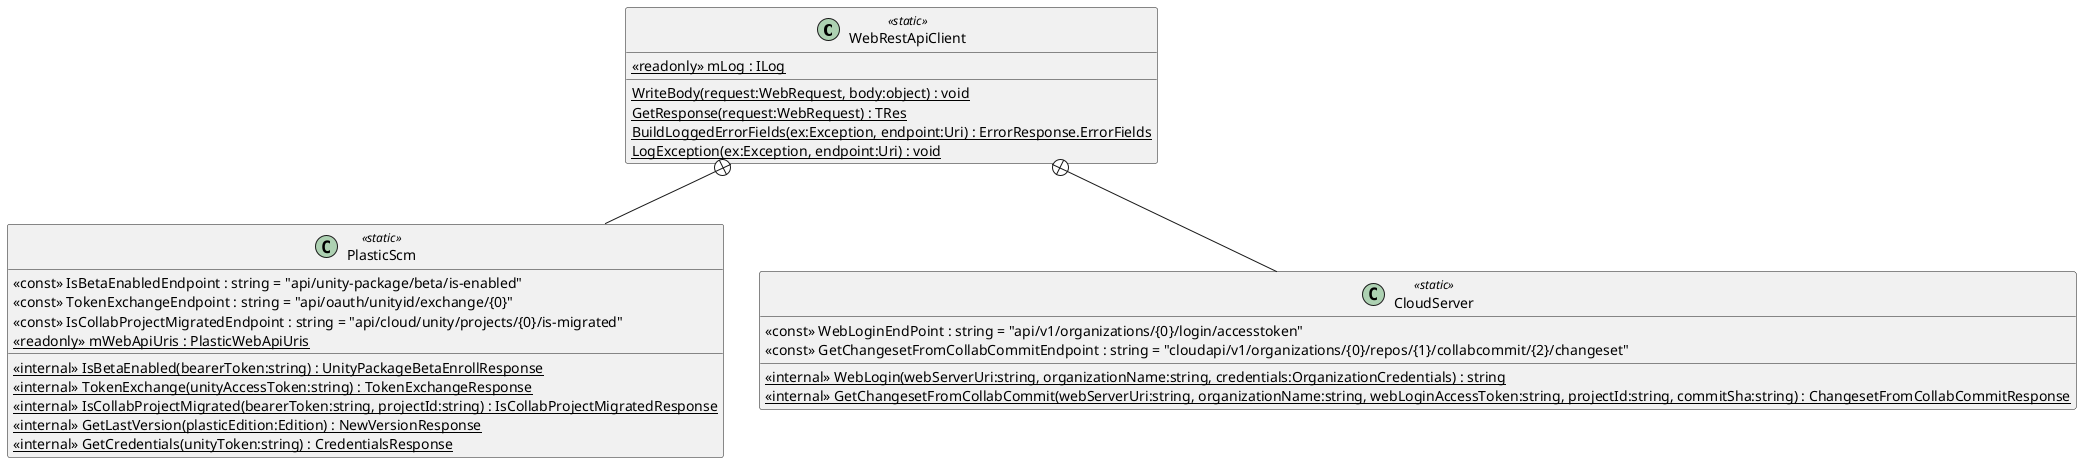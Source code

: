 @startuml
class WebRestApiClient <<static>> {
    {static} WriteBody(request:WebRequest, body:object) : void
    {static} GetResponse(request:WebRequest) : TRes
    {static} BuildLoggedErrorFields(ex:Exception, endpoint:Uri) : ErrorResponse.ErrorFields
    {static} LogException(ex:Exception, endpoint:Uri) : void
    {static} <<readonly>> mLog : ILog
}
class PlasticScm <<static>> {
    <<internal>> {static} IsBetaEnabled(bearerToken:string) : UnityPackageBetaEnrollResponse
    <<internal>> {static} TokenExchange(unityAccessToken:string) : TokenExchangeResponse
    <<internal>> {static} IsCollabProjectMigrated(bearerToken:string, projectId:string) : IsCollabProjectMigratedResponse
    <<internal>> {static} GetLastVersion(plasticEdition:Edition) : NewVersionResponse
    <<internal>> {static} GetCredentials(unityToken:string) : CredentialsResponse
    <<const>> IsBetaEnabledEndpoint : string = "api/unity-package/beta/is-enabled"
    <<const>> TokenExchangeEndpoint : string = "api/oauth/unityid/exchange/{0&#125;"
    <<const>> IsCollabProjectMigratedEndpoint : string = "api/cloud/unity/projects/{0&#125;/is-migrated"
    {static} <<readonly>> mWebApiUris : PlasticWebApiUris
}
class CloudServer <<static>> {
    <<internal>> {static} WebLogin(webServerUri:string, organizationName:string, credentials:OrganizationCredentials) : string
    <<internal>> {static} GetChangesetFromCollabCommit(webServerUri:string, organizationName:string, webLoginAccessToken:string, projectId:string, commitSha:string) : ChangesetFromCollabCommitResponse
    <<const>> WebLoginEndPoint : string = "api/v1/organizations/{0&#125;/login/accesstoken"
    <<const>> GetChangesetFromCollabCommitEndpoint : string = "cloudapi/v1/organizations/{0&#125;/repos/{1&#125;/collabcommit/{2&#125;/changeset"
}
WebRestApiClient +-- PlasticScm
WebRestApiClient +-- CloudServer
@enduml
